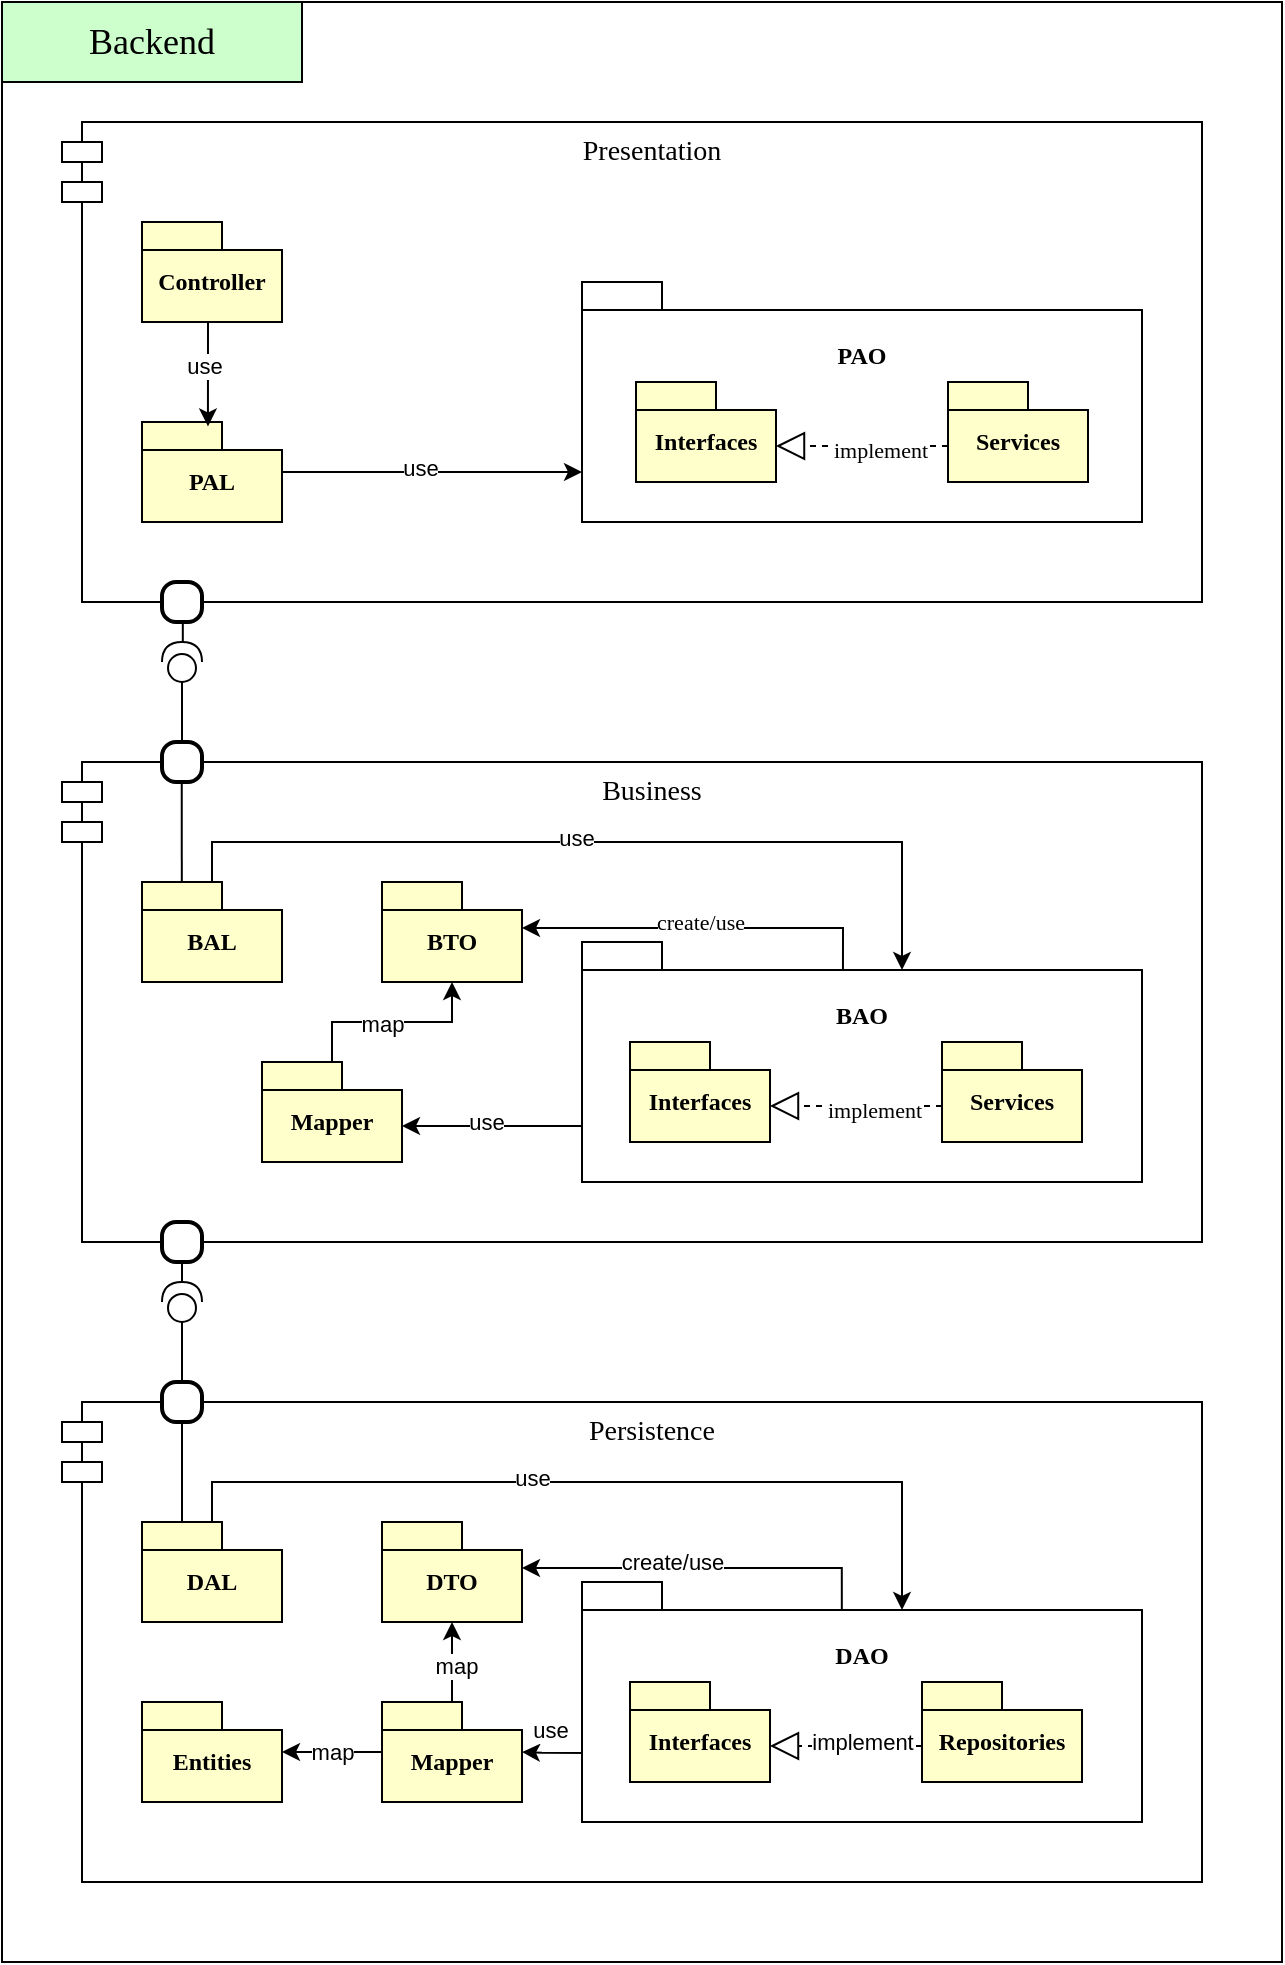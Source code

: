 <mxfile version="28.1.0">
  <diagram id="oH6Iyls2QKhmLDoRFX1L" name="Pagină-1">
    <mxGraphModel dx="1281" dy="1731" grid="1" gridSize="10" guides="1" tooltips="1" connect="1" arrows="1" fold="1" page="1" pageScale="1" pageWidth="827" pageHeight="1169" math="0" shadow="0">
      <root>
        <mxCell id="0" />
        <mxCell id="1" parent="0" />
        <mxCell id="Ux1uXaIulqPXLvxL6gqE-86" value="&amp;laquo;Annotation&amp;raquo;&lt;br/&gt;&lt;b&gt;Component&lt;/b&gt;" style="html=1;dropTarget=0;whiteSpace=wrap;fillColor=#FFFFFF;" vertex="1" parent="1">
          <mxGeometry x="40" y="-20" width="640" height="980" as="geometry" />
        </mxCell>
        <mxCell id="Ux1uXaIulqPXLvxL6gqE-2" value="&lt;font face=&quot;Comic Sans MS&quot; style=&quot;font-size: 14px;&quot;&gt;Presentation&lt;/font&gt;" style="shape=module;align=left;spacingLeft=20;align=center;verticalAlign=top;whiteSpace=wrap;html=1;" vertex="1" parent="1">
          <mxGeometry x="70" y="40" width="570" height="240" as="geometry" />
        </mxCell>
        <mxCell id="Ux1uXaIulqPXLvxL6gqE-3" value="&lt;font face=&quot;Comic Sans MS&quot; style=&quot;font-size: 14px;&quot;&gt;Business&lt;/font&gt;" style="shape=module;align=left;spacingLeft=20;align=center;verticalAlign=top;whiteSpace=wrap;html=1;" vertex="1" parent="1">
          <mxGeometry x="70" y="360" width="570" height="240" as="geometry" />
        </mxCell>
        <mxCell id="Ux1uXaIulqPXLvxL6gqE-4" value="&lt;font face=&quot;Comic Sans MS&quot; style=&quot;font-size: 14px;&quot;&gt;Persistence&lt;/font&gt;" style="shape=module;align=left;spacingLeft=20;align=center;verticalAlign=top;whiteSpace=wrap;html=1;" vertex="1" parent="1">
          <mxGeometry x="70" y="680" width="570" height="240" as="geometry" />
        </mxCell>
        <mxCell id="Ux1uXaIulqPXLvxL6gqE-7" value="&lt;font face=&quot;Comic Sans MS&quot;&gt;Controller&lt;/font&gt;" style="shape=folder;fontStyle=1;spacingTop=10;tabWidth=40;tabHeight=14;tabPosition=left;html=1;whiteSpace=wrap;fillColor=#FFFFCC;" vertex="1" parent="1">
          <mxGeometry x="110" y="90" width="70" height="50" as="geometry" />
        </mxCell>
        <mxCell id="Ux1uXaIulqPXLvxL6gqE-8" value="&lt;font face=&quot;Comic Sans MS&quot;&gt;PAL&lt;/font&gt;" style="shape=folder;fontStyle=1;spacingTop=10;tabWidth=40;tabHeight=14;tabPosition=left;html=1;whiteSpace=wrap;fillColor=#FFFFCC;" vertex="1" parent="1">
          <mxGeometry x="110" y="190" width="70" height="50" as="geometry" />
        </mxCell>
        <mxCell id="Ux1uXaIulqPXLvxL6gqE-9" value="&lt;font face=&quot;Comic Sans MS&quot;&gt;PAO&lt;/font&gt;&lt;div&gt;&lt;font face=&quot;Comic Sans MS&quot;&gt;&lt;br&gt;&lt;/font&gt;&lt;/div&gt;&lt;div&gt;&lt;font face=&quot;Comic Sans MS&quot;&gt;&lt;br&gt;&lt;/font&gt;&lt;/div&gt;&lt;div&gt;&lt;font face=&quot;Comic Sans MS&quot;&gt;&lt;br&gt;&lt;/font&gt;&lt;/div&gt;&lt;div&gt;&lt;font face=&quot;Comic Sans MS&quot;&gt;&lt;br&gt;&lt;/font&gt;&lt;/div&gt;" style="shape=folder;fontStyle=1;spacingTop=10;tabWidth=40;tabHeight=14;tabPosition=left;html=1;whiteSpace=wrap;" vertex="1" parent="1">
          <mxGeometry x="330" y="120" width="280" height="120" as="geometry" />
        </mxCell>
        <mxCell id="Ux1uXaIulqPXLvxL6gqE-10" value="&lt;font face=&quot;Comic Sans MS&quot;&gt;Interfaces&lt;/font&gt;" style="shape=folder;fontStyle=1;spacingTop=10;tabWidth=40;tabHeight=14;tabPosition=left;html=1;whiteSpace=wrap;fillColor=#FFFFCC;" vertex="1" parent="1">
          <mxGeometry x="357" y="170" width="70" height="50" as="geometry" />
        </mxCell>
        <mxCell id="Ux1uXaIulqPXLvxL6gqE-11" value="&lt;font face=&quot;Comic Sans MS&quot;&gt;Services&lt;/font&gt;" style="shape=folder;fontStyle=1;spacingTop=10;tabWidth=40;tabHeight=14;tabPosition=left;html=1;whiteSpace=wrap;fillColor=#FFFFCC;" vertex="1" parent="1">
          <mxGeometry x="513" y="170" width="70" height="50" as="geometry" />
        </mxCell>
        <mxCell id="Ux1uXaIulqPXLvxL6gqE-12" value="&lt;font face=&quot;Comic Sans MS&quot;&gt;BAL&lt;/font&gt;" style="shape=folder;fontStyle=1;spacingTop=10;tabWidth=40;tabHeight=14;tabPosition=left;html=1;whiteSpace=wrap;fillColor=#FFFFCC;" vertex="1" parent="1">
          <mxGeometry x="110" y="420" width="70" height="50" as="geometry" />
        </mxCell>
        <mxCell id="Ux1uXaIulqPXLvxL6gqE-13" value="&lt;font face=&quot;Comic Sans MS&quot;&gt;BTO&lt;/font&gt;" style="shape=folder;fontStyle=1;spacingTop=10;tabWidth=40;tabHeight=14;tabPosition=left;html=1;whiteSpace=wrap;fillColor=#FFFFCC;" vertex="1" parent="1">
          <mxGeometry x="230" y="420" width="70" height="50" as="geometry" />
        </mxCell>
        <mxCell id="Ux1uXaIulqPXLvxL6gqE-14" value="&lt;font face=&quot;Comic Sans MS&quot;&gt;BAO&lt;/font&gt;&lt;div&gt;&lt;font face=&quot;Comic Sans MS&quot;&gt;&lt;br&gt;&lt;/font&gt;&lt;/div&gt;&lt;div&gt;&lt;font face=&quot;Comic Sans MS&quot;&gt;&lt;br&gt;&lt;/font&gt;&lt;/div&gt;&lt;div&gt;&lt;font face=&quot;Comic Sans MS&quot;&gt;&lt;br&gt;&lt;/font&gt;&lt;/div&gt;&lt;div&gt;&lt;font face=&quot;Comic Sans MS&quot;&gt;&lt;br&gt;&lt;/font&gt;&lt;/div&gt;" style="shape=folder;fontStyle=1;spacingTop=10;tabWidth=40;tabHeight=14;tabPosition=left;html=1;whiteSpace=wrap;" vertex="1" parent="1">
          <mxGeometry x="330" y="450" width="280" height="120" as="geometry" />
        </mxCell>
        <mxCell id="Ux1uXaIulqPXLvxL6gqE-15" value="&lt;font face=&quot;Comic Sans MS&quot;&gt;Interfaces&lt;/font&gt;" style="shape=folder;fontStyle=1;spacingTop=10;tabWidth=40;tabHeight=14;tabPosition=left;html=1;whiteSpace=wrap;fillColor=#FFFFCC;" vertex="1" parent="1">
          <mxGeometry x="354" y="500" width="70" height="50" as="geometry" />
        </mxCell>
        <mxCell id="Ux1uXaIulqPXLvxL6gqE-16" value="&lt;font face=&quot;Comic Sans MS&quot;&gt;Services&lt;/font&gt;" style="shape=folder;fontStyle=1;spacingTop=10;tabWidth=40;tabHeight=14;tabPosition=left;html=1;whiteSpace=wrap;fillColor=#FFFFCC;" vertex="1" parent="1">
          <mxGeometry x="510" y="500" width="70" height="50" as="geometry" />
        </mxCell>
        <mxCell id="Ux1uXaIulqPXLvxL6gqE-38" style="edgeStyle=orthogonalEdgeStyle;rounded=0;orthogonalLoop=1;jettySize=auto;html=1;" edge="1" parent="1" source="Ux1uXaIulqPXLvxL6gqE-17" target="Ux1uXaIulqPXLvxL6gqE-13">
          <mxGeometry relative="1" as="geometry" />
        </mxCell>
        <mxCell id="Ux1uXaIulqPXLvxL6gqE-53" value="map" style="edgeLabel;html=1;align=center;verticalAlign=middle;resizable=0;points=[];" vertex="1" connectable="0" parent="Ux1uXaIulqPXLvxL6gqE-38">
          <mxGeometry x="-0.264" y="-1" relative="1" as="geometry">
            <mxPoint x="8" as="offset" />
          </mxGeometry>
        </mxCell>
        <mxCell id="Ux1uXaIulqPXLvxL6gqE-17" value="&lt;font face=&quot;Comic Sans MS&quot;&gt;Mapper&lt;/font&gt;" style="shape=folder;fontStyle=1;spacingTop=10;tabWidth=40;tabHeight=14;tabPosition=left;html=1;whiteSpace=wrap;fillColor=#FFFFCC;" vertex="1" parent="1">
          <mxGeometry x="170" y="510" width="70" height="50" as="geometry" />
        </mxCell>
        <mxCell id="Ux1uXaIulqPXLvxL6gqE-22" value="&lt;font face=&quot;Comic Sans MS&quot;&gt;DAL&lt;/font&gt;" style="shape=folder;fontStyle=1;spacingTop=10;tabWidth=40;tabHeight=14;tabPosition=left;html=1;whiteSpace=wrap;fillColor=#FFFFCC;" vertex="1" parent="1">
          <mxGeometry x="110" y="740" width="70" height="50" as="geometry" />
        </mxCell>
        <mxCell id="Ux1uXaIulqPXLvxL6gqE-23" value="&lt;font face=&quot;Comic Sans MS&quot;&gt;DTO&lt;/font&gt;" style="shape=folder;fontStyle=1;spacingTop=10;tabWidth=40;tabHeight=14;tabPosition=left;html=1;whiteSpace=wrap;fillColor=#FFFFCC;" vertex="1" parent="1">
          <mxGeometry x="230" y="740" width="70" height="50" as="geometry" />
        </mxCell>
        <mxCell id="Ux1uXaIulqPXLvxL6gqE-62" style="edgeStyle=orthogonalEdgeStyle;rounded=0;orthogonalLoop=1;jettySize=auto;html=1;exitX=0.018;exitY=0.712;exitDx=0;exitDy=0;exitPerimeter=0;" edge="1" parent="1" source="Ux1uXaIulqPXLvxL6gqE-24" target="Ux1uXaIulqPXLvxL6gqE-27">
          <mxGeometry relative="1" as="geometry" />
        </mxCell>
        <mxCell id="Ux1uXaIulqPXLvxL6gqE-63" value="use" style="edgeLabel;html=1;align=center;verticalAlign=middle;resizable=0;points=[];" vertex="1" connectable="0" parent="Ux1uXaIulqPXLvxL6gqE-62">
          <mxGeometry x="0.533" y="2" relative="1" as="geometry">
            <mxPoint x="5" y="-13" as="offset" />
          </mxGeometry>
        </mxCell>
        <mxCell id="Ux1uXaIulqPXLvxL6gqE-24" value="&lt;div&gt;&lt;font face=&quot;Comic Sans MS&quot;&gt;DAO&lt;/font&gt;&lt;/div&gt;&lt;div&gt;&lt;font face=&quot;Comic Sans MS&quot;&gt;&lt;br&gt;&lt;/font&gt;&lt;/div&gt;&lt;div&gt;&lt;font face=&quot;Comic Sans MS&quot;&gt;&lt;br&gt;&lt;/font&gt;&lt;/div&gt;&lt;div&gt;&lt;font face=&quot;Comic Sans MS&quot;&gt;&lt;br&gt;&lt;/font&gt;&lt;/div&gt;&lt;div&gt;&lt;br&gt;&lt;/div&gt;" style="shape=folder;fontStyle=1;spacingTop=10;tabWidth=40;tabHeight=14;tabPosition=left;html=1;whiteSpace=wrap;" vertex="1" parent="1">
          <mxGeometry x="330" y="770" width="280" height="120" as="geometry" />
        </mxCell>
        <mxCell id="Ux1uXaIulqPXLvxL6gqE-25" value="&lt;font face=&quot;Comic Sans MS&quot;&gt;Interfaces&lt;/font&gt;" style="shape=folder;fontStyle=1;spacingTop=10;tabWidth=40;tabHeight=14;tabPosition=left;html=1;whiteSpace=wrap;fillColor=#FFFFCC;" vertex="1" parent="1">
          <mxGeometry x="354" y="820" width="70" height="50" as="geometry" />
        </mxCell>
        <mxCell id="Ux1uXaIulqPXLvxL6gqE-26" value="&lt;font face=&quot;Comic Sans MS&quot;&gt;Repositories&lt;/font&gt;" style="shape=folder;fontStyle=1;spacingTop=10;tabWidth=40;tabHeight=14;tabPosition=left;html=1;whiteSpace=wrap;fillColor=#FFFFCC;" vertex="1" parent="1">
          <mxGeometry x="500" y="820" width="80" height="50" as="geometry" />
        </mxCell>
        <mxCell id="Ux1uXaIulqPXLvxL6gqE-29" style="edgeStyle=orthogonalEdgeStyle;rounded=0;orthogonalLoop=1;jettySize=auto;html=1;" edge="1" parent="1" source="Ux1uXaIulqPXLvxL6gqE-27" target="Ux1uXaIulqPXLvxL6gqE-28">
          <mxGeometry relative="1" as="geometry" />
        </mxCell>
        <mxCell id="Ux1uXaIulqPXLvxL6gqE-56" value="map" style="edgeLabel;html=1;align=center;verticalAlign=middle;resizable=0;points=[];" vertex="1" connectable="0" parent="Ux1uXaIulqPXLvxL6gqE-29">
          <mxGeometry x="0.208" y="-1" relative="1" as="geometry">
            <mxPoint x="5" y="1" as="offset" />
          </mxGeometry>
        </mxCell>
        <mxCell id="Ux1uXaIulqPXLvxL6gqE-27" value="&lt;font face=&quot;Comic Sans MS&quot;&gt;Mapper&lt;/font&gt;" style="shape=folder;fontStyle=1;spacingTop=10;tabWidth=40;tabHeight=14;tabPosition=left;html=1;whiteSpace=wrap;fillColor=#FFFFCC;" vertex="1" parent="1">
          <mxGeometry x="230" y="830" width="70" height="50" as="geometry" />
        </mxCell>
        <mxCell id="Ux1uXaIulqPXLvxL6gqE-28" value="&lt;font face=&quot;Comic Sans MS&quot;&gt;Entities&lt;/font&gt;" style="shape=folder;fontStyle=1;spacingTop=10;tabWidth=40;tabHeight=14;tabPosition=left;html=1;whiteSpace=wrap;fillColor=#FFFFCC;" vertex="1" parent="1">
          <mxGeometry x="110" y="830" width="70" height="50" as="geometry" />
        </mxCell>
        <mxCell id="Ux1uXaIulqPXLvxL6gqE-30" style="edgeStyle=orthogonalEdgeStyle;rounded=0;orthogonalLoop=1;jettySize=auto;html=1;entryX=0.5;entryY=1;entryDx=0;entryDy=0;entryPerimeter=0;" edge="1" parent="1" source="Ux1uXaIulqPXLvxL6gqE-27" target="Ux1uXaIulqPXLvxL6gqE-23">
          <mxGeometry relative="1" as="geometry" />
        </mxCell>
        <mxCell id="Ux1uXaIulqPXLvxL6gqE-57" value="map" style="edgeLabel;html=1;align=center;verticalAlign=middle;resizable=0;points=[];" vertex="1" connectable="0" parent="Ux1uXaIulqPXLvxL6gqE-30">
          <mxGeometry x="-0.08" y="-2" relative="1" as="geometry">
            <mxPoint as="offset" />
          </mxGeometry>
        </mxCell>
        <mxCell id="Ux1uXaIulqPXLvxL6gqE-32" style="edgeStyle=orthogonalEdgeStyle;rounded=0;orthogonalLoop=1;jettySize=auto;html=1;entryX=0;entryY=0;entryDx=160;entryDy=14;entryPerimeter=0;" edge="1" parent="1" source="Ux1uXaIulqPXLvxL6gqE-22" target="Ux1uXaIulqPXLvxL6gqE-24">
          <mxGeometry relative="1" as="geometry">
            <Array as="points">
              <mxPoint x="145" y="720" />
              <mxPoint x="490" y="720" />
            </Array>
          </mxGeometry>
        </mxCell>
        <mxCell id="Ux1uXaIulqPXLvxL6gqE-54" value="use" style="edgeLabel;html=1;align=center;verticalAlign=middle;resizable=0;points=[];" vertex="1" connectable="0" parent="Ux1uXaIulqPXLvxL6gqE-32">
          <mxGeometry x="-0.162" y="2" relative="1" as="geometry">
            <mxPoint as="offset" />
          </mxGeometry>
        </mxCell>
        <mxCell id="Ux1uXaIulqPXLvxL6gqE-34" value="" style="endArrow=block;dashed=1;endFill=0;endSize=12;html=1;rounded=0;entryX=0;entryY=0;entryDx=70;entryDy=32;entryPerimeter=0;exitX=0;exitY=0;exitDx=0;exitDy=32;exitPerimeter=0;" edge="1" parent="1" source="Ux1uXaIulqPXLvxL6gqE-26" target="Ux1uXaIulqPXLvxL6gqE-25">
          <mxGeometry width="160" relative="1" as="geometry">
            <mxPoint x="500" y="854.5" as="sourcePoint" />
            <mxPoint x="660" y="854.5" as="targetPoint" />
          </mxGeometry>
        </mxCell>
        <mxCell id="Ux1uXaIulqPXLvxL6gqE-55" value="implement" style="edgeLabel;html=1;align=center;verticalAlign=middle;resizable=0;points=[];" vertex="1" connectable="0" parent="Ux1uXaIulqPXLvxL6gqE-34">
          <mxGeometry x="0.058" y="-2" relative="1" as="geometry">
            <mxPoint x="10" as="offset" />
          </mxGeometry>
        </mxCell>
        <mxCell id="Ux1uXaIulqPXLvxL6gqE-35" style="edgeStyle=orthogonalEdgeStyle;rounded=0;orthogonalLoop=1;jettySize=auto;html=1;entryX=0;entryY=0;entryDx=70;entryDy=32;entryPerimeter=0;exitX=0;exitY=0;exitDx=0;exitDy=93.5;exitPerimeter=0;" edge="1" parent="1" source="Ux1uXaIulqPXLvxL6gqE-14" target="Ux1uXaIulqPXLvxL6gqE-17">
          <mxGeometry relative="1" as="geometry">
            <Array as="points">
              <mxPoint x="330" y="542" />
            </Array>
          </mxGeometry>
        </mxCell>
        <mxCell id="Ux1uXaIulqPXLvxL6gqE-52" value="use" style="edgeLabel;html=1;align=center;verticalAlign=middle;resizable=0;points=[];" vertex="1" connectable="0" parent="Ux1uXaIulqPXLvxL6gqE-35">
          <mxGeometry x="0.086" y="-2" relative="1" as="geometry">
            <mxPoint as="offset" />
          </mxGeometry>
        </mxCell>
        <mxCell id="Ux1uXaIulqPXLvxL6gqE-36" value="" style="endArrow=block;dashed=1;endFill=0;endSize=12;html=1;rounded=0;entryX=0;entryY=0;entryDx=70;entryDy=32;entryPerimeter=0;" edge="1" parent="1" target="Ux1uXaIulqPXLvxL6gqE-15">
          <mxGeometry width="160" relative="1" as="geometry">
            <mxPoint x="510" y="532" as="sourcePoint" />
            <mxPoint x="450" y="850" as="targetPoint" />
            <Array as="points" />
          </mxGeometry>
        </mxCell>
        <mxCell id="Ux1uXaIulqPXLvxL6gqE-50" value="&lt;font face=&quot;Comic Sans MS&quot;&gt;implement&lt;/font&gt;" style="edgeLabel;html=1;align=center;verticalAlign=middle;resizable=0;points=[];" vertex="1" connectable="0" parent="Ux1uXaIulqPXLvxL6gqE-36">
          <mxGeometry x="-0.205" y="2" relative="1" as="geometry">
            <mxPoint as="offset" />
          </mxGeometry>
        </mxCell>
        <mxCell id="Ux1uXaIulqPXLvxL6gqE-37" style="edgeStyle=orthogonalEdgeStyle;rounded=0;orthogonalLoop=1;jettySize=auto;html=1;entryX=0;entryY=0;entryDx=160;entryDy=14;entryPerimeter=0;" edge="1" parent="1" source="Ux1uXaIulqPXLvxL6gqE-12" target="Ux1uXaIulqPXLvxL6gqE-14">
          <mxGeometry relative="1" as="geometry">
            <Array as="points">
              <mxPoint x="145" y="400" />
              <mxPoint x="490" y="400" />
            </Array>
          </mxGeometry>
        </mxCell>
        <mxCell id="Ux1uXaIulqPXLvxL6gqE-51" value="use" style="edgeLabel;html=1;align=center;verticalAlign=middle;resizable=0;points=[];" vertex="1" connectable="0" parent="Ux1uXaIulqPXLvxL6gqE-37">
          <mxGeometry x="-0.059" y="2" relative="1" as="geometry">
            <mxPoint as="offset" />
          </mxGeometry>
        </mxCell>
        <mxCell id="Ux1uXaIulqPXLvxL6gqE-39" style="edgeStyle=orthogonalEdgeStyle;rounded=0;orthogonalLoop=1;jettySize=auto;html=1;exitX=0.466;exitY=0.118;exitDx=0;exitDy=0;exitPerimeter=0;entryX=0;entryY=0;entryDx=70;entryDy=23;entryPerimeter=0;" edge="1" parent="1" source="Ux1uXaIulqPXLvxL6gqE-14" target="Ux1uXaIulqPXLvxL6gqE-13">
          <mxGeometry relative="1" as="geometry">
            <Array as="points">
              <mxPoint x="461" y="443" />
            </Array>
          </mxGeometry>
        </mxCell>
        <mxCell id="Ux1uXaIulqPXLvxL6gqE-44" value="&lt;font face=&quot;Comic Sans MS&quot;&gt;create/use&lt;/font&gt;" style="edgeLabel;html=1;align=center;verticalAlign=middle;resizable=0;points=[];rotation=0;" vertex="1" connectable="0" parent="Ux1uXaIulqPXLvxL6gqE-39">
          <mxGeometry x="-0.308" relative="1" as="geometry">
            <mxPoint x="-30" y="-3" as="offset" />
          </mxGeometry>
        </mxCell>
        <mxCell id="Ux1uXaIulqPXLvxL6gqE-40" value="" style="endArrow=none;html=1;edgeStyle=orthogonalEdgeStyle;rounded=0;" edge="1" parent="1">
          <mxGeometry relative="1" as="geometry">
            <mxPoint x="129.86" y="360" as="sourcePoint" />
            <mxPoint x="129.86" y="420" as="targetPoint" />
            <Array as="points">
              <mxPoint x="129.86" y="420" />
            </Array>
          </mxGeometry>
        </mxCell>
        <mxCell id="Ux1uXaIulqPXLvxL6gqE-43" value="" style="endArrow=none;html=1;edgeStyle=orthogonalEdgeStyle;rounded=0;entryX=0;entryY=0;entryDx=20;entryDy=0;entryPerimeter=0;" edge="1" parent="1">
          <mxGeometry relative="1" as="geometry">
            <mxPoint x="130" y="679.99" as="sourcePoint" />
            <mxPoint x="124" y="739.99" as="targetPoint" />
            <Array as="points">
              <mxPoint x="130" y="739.99" />
            </Array>
          </mxGeometry>
        </mxCell>
        <mxCell id="Ux1uXaIulqPXLvxL6gqE-59" style="edgeStyle=orthogonalEdgeStyle;rounded=0;orthogonalLoop=1;jettySize=auto;html=1;entryX=0;entryY=0;entryDx=70;entryDy=23;entryPerimeter=0;exitX=0.464;exitY=0.118;exitDx=0;exitDy=0;exitPerimeter=0;" edge="1" parent="1" source="Ux1uXaIulqPXLvxL6gqE-24" target="Ux1uXaIulqPXLvxL6gqE-23">
          <mxGeometry relative="1" as="geometry">
            <Array as="points">
              <mxPoint x="460" y="763" />
            </Array>
          </mxGeometry>
        </mxCell>
        <mxCell id="Ux1uXaIulqPXLvxL6gqE-61" value="create/use" style="edgeLabel;html=1;align=center;verticalAlign=middle;resizable=0;points=[];" vertex="1" connectable="0" parent="Ux1uXaIulqPXLvxL6gqE-59">
          <mxGeometry x="0.174" y="-3" relative="1" as="geometry">
            <mxPoint as="offset" />
          </mxGeometry>
        </mxCell>
        <mxCell id="Ux1uXaIulqPXLvxL6gqE-65" value="" style="endArrow=block;dashed=1;endFill=0;endSize=12;html=1;rounded=0;entryX=0;entryY=0;entryDx=70;entryDy=32;entryPerimeter=0;exitX=0;exitY=0;exitDx=0;exitDy=32;exitPerimeter=0;" edge="1" parent="1" source="Ux1uXaIulqPXLvxL6gqE-11" target="Ux1uXaIulqPXLvxL6gqE-10">
          <mxGeometry width="160" relative="1" as="geometry">
            <mxPoint x="526" y="520" as="sourcePoint" />
            <mxPoint x="440" y="520" as="targetPoint" />
            <Array as="points" />
          </mxGeometry>
        </mxCell>
        <mxCell id="Ux1uXaIulqPXLvxL6gqE-66" value="&lt;font face=&quot;Comic Sans MS&quot;&gt;implement&lt;/font&gt;" style="edgeLabel;html=1;align=center;verticalAlign=middle;resizable=0;points=[];" vertex="1" connectable="0" parent="Ux1uXaIulqPXLvxL6gqE-65">
          <mxGeometry x="-0.205" y="2" relative="1" as="geometry">
            <mxPoint as="offset" />
          </mxGeometry>
        </mxCell>
        <mxCell id="Ux1uXaIulqPXLvxL6gqE-67" style="edgeStyle=orthogonalEdgeStyle;rounded=0;orthogonalLoop=1;jettySize=auto;html=1;entryX=0.471;entryY=0.044;entryDx=0;entryDy=0;entryPerimeter=0;exitX=0.5;exitY=1;exitDx=0;exitDy=0;exitPerimeter=0;" edge="1" parent="1" source="Ux1uXaIulqPXLvxL6gqE-7" target="Ux1uXaIulqPXLvxL6gqE-8">
          <mxGeometry relative="1" as="geometry">
            <Array as="points">
              <mxPoint x="143" y="140" />
            </Array>
          </mxGeometry>
        </mxCell>
        <mxCell id="Ux1uXaIulqPXLvxL6gqE-70" value="use" style="edgeLabel;html=1;align=center;verticalAlign=middle;resizable=0;points=[];" vertex="1" connectable="0" parent="Ux1uXaIulqPXLvxL6gqE-67">
          <mxGeometry x="-0.107" y="-2" relative="1" as="geometry">
            <mxPoint as="offset" />
          </mxGeometry>
        </mxCell>
        <mxCell id="Ux1uXaIulqPXLvxL6gqE-68" style="edgeStyle=orthogonalEdgeStyle;rounded=0;orthogonalLoop=1;jettySize=auto;html=1;" edge="1" parent="1" source="Ux1uXaIulqPXLvxL6gqE-8">
          <mxGeometry relative="1" as="geometry">
            <mxPoint x="330" y="215" as="targetPoint" />
            <Array as="points">
              <mxPoint x="330" y="215" />
            </Array>
          </mxGeometry>
        </mxCell>
        <mxCell id="Ux1uXaIulqPXLvxL6gqE-69" value="use" style="edgeLabel;html=1;align=center;verticalAlign=middle;resizable=0;points=[];" vertex="1" connectable="0" parent="Ux1uXaIulqPXLvxL6gqE-68">
          <mxGeometry x="-0.085" y="2" relative="1" as="geometry">
            <mxPoint as="offset" />
          </mxGeometry>
        </mxCell>
        <mxCell id="Ux1uXaIulqPXLvxL6gqE-71" value="" style="shape=providedRequiredInterface;html=1;verticalLabelPosition=bottom;sketch=0;direction=north;" vertex="1" parent="1">
          <mxGeometry x="120" y="300" width="20" height="20" as="geometry" />
        </mxCell>
        <mxCell id="Ux1uXaIulqPXLvxL6gqE-72" value="" style="endArrow=none;html=1;edgeStyle=orthogonalEdgeStyle;rounded=0;" edge="1" parent="1">
          <mxGeometry relative="1" as="geometry">
            <mxPoint x="130" y="320" as="sourcePoint" />
            <mxPoint x="130" y="360" as="targetPoint" />
            <Array as="points">
              <mxPoint x="129.78" y="360" />
            </Array>
          </mxGeometry>
        </mxCell>
        <mxCell id="Ux1uXaIulqPXLvxL6gqE-74" value="" style="endArrow=none;html=1;edgeStyle=orthogonalEdgeStyle;rounded=0;exitX=0.106;exitY=0.997;exitDx=0;exitDy=0;exitPerimeter=0;entryX=1;entryY=0.5;entryDx=0;entryDy=0;entryPerimeter=0;" edge="1" parent="1" source="Ux1uXaIulqPXLvxL6gqE-2" target="Ux1uXaIulqPXLvxL6gqE-71">
          <mxGeometry relative="1" as="geometry">
            <mxPoint x="150" y="330" as="sourcePoint" />
            <mxPoint x="150.22" y="350" as="targetPoint" />
            <Array as="points">
              <mxPoint x="130" y="300" />
            </Array>
          </mxGeometry>
        </mxCell>
        <mxCell id="Ux1uXaIulqPXLvxL6gqE-75" value="" style="shape=providedRequiredInterface;html=1;verticalLabelPosition=bottom;sketch=0;direction=north;" vertex="1" parent="1">
          <mxGeometry x="120" y="619.99" width="20" height="20" as="geometry" />
        </mxCell>
        <mxCell id="Ux1uXaIulqPXLvxL6gqE-76" value="" style="endArrow=none;html=1;edgeStyle=orthogonalEdgeStyle;rounded=0;" edge="1" parent="1">
          <mxGeometry relative="1" as="geometry">
            <mxPoint x="130" y="639.99" as="sourcePoint" />
            <mxPoint x="130" y="679.99" as="targetPoint" />
            <Array as="points">
              <mxPoint x="129.78" y="679.99" />
            </Array>
          </mxGeometry>
        </mxCell>
        <mxCell id="Ux1uXaIulqPXLvxL6gqE-77" value="" style="endArrow=none;html=1;edgeStyle=orthogonalEdgeStyle;rounded=0;exitX=0.106;exitY=0.997;exitDx=0;exitDy=0;exitPerimeter=0;entryX=1;entryY=0.5;entryDx=0;entryDy=0;entryPerimeter=0;" edge="1" parent="1" target="Ux1uXaIulqPXLvxL6gqE-75">
          <mxGeometry relative="1" as="geometry">
            <mxPoint x="130" y="598.99" as="sourcePoint" />
            <mxPoint x="150.22" y="669.99" as="targetPoint" />
            <Array as="points">
              <mxPoint x="130" y="598.99" />
              <mxPoint x="130" y="598.99" />
            </Array>
          </mxGeometry>
        </mxCell>
        <mxCell id="Ux1uXaIulqPXLvxL6gqE-78" value="" style="rounded=1;whiteSpace=wrap;html=1;absoluteArcSize=1;arcSize=14;strokeWidth=2;" vertex="1" parent="1">
          <mxGeometry x="120" y="270" width="20" height="20" as="geometry" />
        </mxCell>
        <mxCell id="Ux1uXaIulqPXLvxL6gqE-80" value="" style="rounded=1;whiteSpace=wrap;html=1;absoluteArcSize=1;arcSize=14;strokeWidth=2;" vertex="1" parent="1">
          <mxGeometry x="120" y="590" width="20" height="20" as="geometry" />
        </mxCell>
        <mxCell id="Ux1uXaIulqPXLvxL6gqE-81" value="" style="rounded=1;whiteSpace=wrap;html=1;absoluteArcSize=1;arcSize=14;strokeWidth=2;" vertex="1" parent="1">
          <mxGeometry x="120" y="670" width="20" height="20" as="geometry" />
        </mxCell>
        <mxCell id="Ux1uXaIulqPXLvxL6gqE-82" value="" style="rounded=1;whiteSpace=wrap;html=1;absoluteArcSize=1;arcSize=14;strokeWidth=2;" vertex="1" parent="1">
          <mxGeometry x="120" y="350" width="20" height="20" as="geometry" />
        </mxCell>
        <mxCell id="Ux1uXaIulqPXLvxL6gqE-88" value="&lt;font face=&quot;Comic Sans MS&quot; style=&quot;font-size: 18px;&quot;&gt;Backend&lt;/font&gt;" style="html=1;whiteSpace=wrap;fillColor=#CCFFCC;" vertex="1" parent="1">
          <mxGeometry x="40" y="-20" width="150" height="40" as="geometry" />
        </mxCell>
      </root>
    </mxGraphModel>
  </diagram>
</mxfile>
